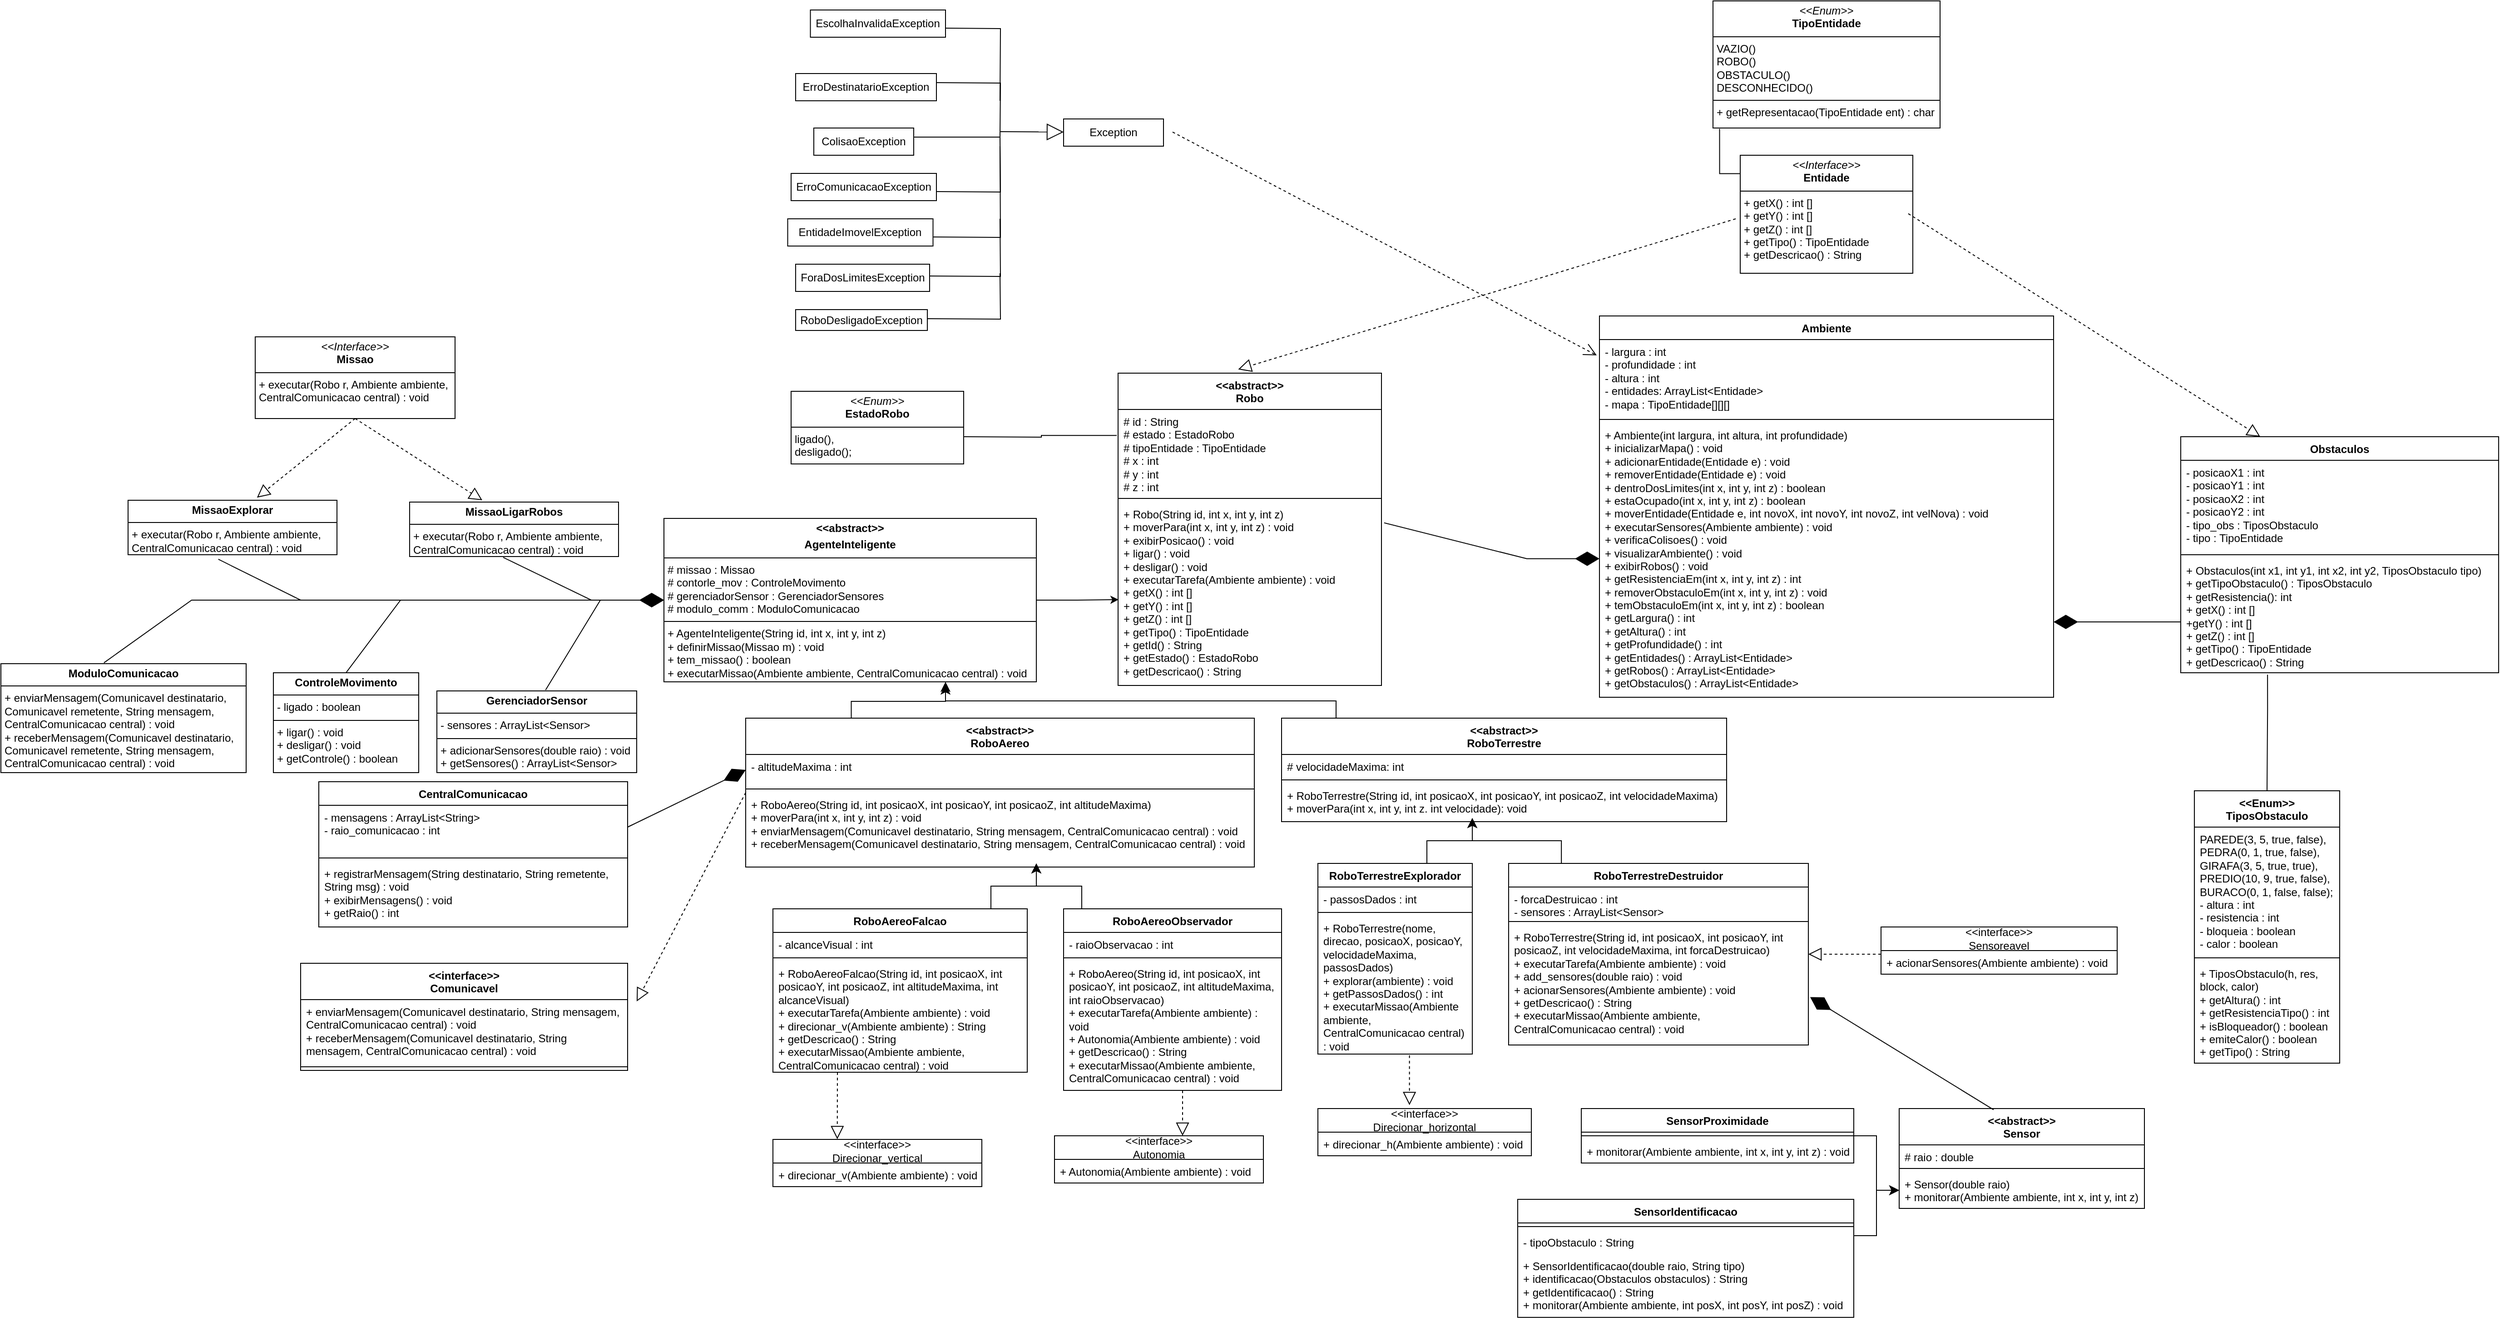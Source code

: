 <mxfile version="27.0.9">
  <diagram id="C5RBs43oDa-KdzZeNtuy" name="Page-1">
    <mxGraphModel dx="2259" dy="671" grid="1" gridSize="10" guides="1" tooltips="1" connect="1" arrows="1" fold="1" page="1" pageScale="1" pageWidth="1169" pageHeight="1654" math="0" shadow="0">
      <root>
        <mxCell id="WIyWlLk6GJQsqaUBKTNV-0" />
        <mxCell id="WIyWlLk6GJQsqaUBKTNV-1" parent="WIyWlLk6GJQsqaUBKTNV-0" />
        <mxCell id="iNKzjEWo3micGkkLstdR-3" value="&lt;div&gt;&amp;lt;&amp;lt;abstract&amp;gt;&amp;gt;&lt;/div&gt;Robo" style="swimlane;fontStyle=1;align=center;verticalAlign=top;childLayout=stackLayout;horizontal=1;startSize=40;horizontalStack=0;resizeParent=1;resizeParentMax=0;resizeLast=0;collapsible=1;marginBottom=0;whiteSpace=wrap;html=1;" parent="WIyWlLk6GJQsqaUBKTNV-1" vertex="1">
          <mxGeometry x="390" y="470" width="290" height="344" as="geometry" />
        </mxCell>
        <mxCell id="iNKzjEWo3micGkkLstdR-4" value="# id : String&lt;div&gt;&lt;span style=&quot;background-color: transparent; color: light-dark(rgb(0, 0, 0), rgb(255, 255, 255));&quot;&gt;# estado : EstadoRobo&lt;/span&gt;&lt;/div&gt;&lt;div&gt;&lt;span style=&quot;background-color: transparent; color: light-dark(rgb(0, 0, 0), rgb(255, 255, 255));&quot;&gt;# tipoEntidade : TipoEntidade&amp;nbsp;&lt;/span&gt;&lt;/div&gt;&lt;div&gt;&lt;span style=&quot;background-color: transparent; color: light-dark(rgb(0, 0, 0), rgb(255, 255, 255));&quot;&gt;# x : int&lt;/span&gt;&lt;/div&gt;&lt;div&gt;# y : int&lt;/div&gt;&lt;div&gt;# z : int&lt;/div&gt;" style="text;strokeColor=none;fillColor=none;align=left;verticalAlign=top;spacingLeft=4;spacingRight=4;overflow=hidden;rotatable=0;points=[[0,0.5],[1,0.5]];portConstraint=eastwest;whiteSpace=wrap;html=1;" parent="iNKzjEWo3micGkkLstdR-3" vertex="1">
          <mxGeometry y="40" width="290" height="94" as="geometry" />
        </mxCell>
        <mxCell id="iNKzjEWo3micGkkLstdR-5" value="" style="line;strokeWidth=1;fillColor=none;align=left;verticalAlign=middle;spacingTop=-1;spacingLeft=3;spacingRight=3;rotatable=0;labelPosition=right;points=[];portConstraint=eastwest;strokeColor=inherit;" parent="iNKzjEWo3micGkkLstdR-3" vertex="1">
          <mxGeometry y="134" width="290" height="8" as="geometry" />
        </mxCell>
        <mxCell id="iNKzjEWo3micGkkLstdR-6" value="+ Robo(String id, int x, int y, int z)&amp;nbsp;&lt;div&gt;+ moverPara(int x, int y, int z) : void&lt;/div&gt;&lt;div&gt;+ exibirPosicao() : void&lt;/div&gt;&lt;div&gt;+ ligar() : void&lt;/div&gt;&lt;div&gt;+ desligar() : void&lt;/div&gt;&lt;div&gt;+ executarTarefa(Ambiente ambiente) : void&lt;/div&gt;&lt;div&gt;&lt;span style=&quot;background-color: transparent; color: light-dark(rgb(0, 0, 0), rgb(255, 255, 255));&quot;&gt;+ getX() : int []&lt;/span&gt;&lt;/div&gt;&lt;div&gt;+ getY() : int []&lt;/div&gt;&lt;div&gt;+ getZ() : int []&lt;/div&gt;&lt;div&gt;+ getTipo() : TipoEntidade&lt;/div&gt;&lt;div&gt;+ getId() : String&lt;/div&gt;&lt;div&gt;+ getEstado() : EstadoRobo&lt;/div&gt;&lt;div&gt;+ getDescricao() : String&lt;/div&gt;" style="text;strokeColor=none;fillColor=none;align=left;verticalAlign=top;spacingLeft=4;spacingRight=4;overflow=hidden;rotatable=0;points=[[0,0.5],[1,0.5]];portConstraint=eastwest;whiteSpace=wrap;html=1;" parent="iNKzjEWo3micGkkLstdR-3" vertex="1">
          <mxGeometry y="142" width="290" height="202" as="geometry" />
        </mxCell>
        <mxCell id="iNKzjEWo3micGkkLstdR-9" value="" style="edgeStyle=elbowEdgeStyle;elbow=vertical;endArrow=classic;html=1;curved=0;rounded=0;endSize=8;startSize=8;" parent="WIyWlLk6GJQsqaUBKTNV-1" edge="1">
          <mxGeometry width="50" height="50" relative="1" as="geometry">
            <mxPoint x="96.25" y="850" as="sourcePoint" />
            <mxPoint x="200" y="813" as="targetPoint" />
          </mxGeometry>
        </mxCell>
        <mxCell id="iNKzjEWo3micGkkLstdR-10" value="" style="edgeStyle=elbowEdgeStyle;elbow=vertical;endArrow=classic;html=1;curved=0;rounded=0;endSize=8;startSize=8;" parent="WIyWlLk6GJQsqaUBKTNV-1" edge="1">
          <mxGeometry width="50" height="50" relative="1" as="geometry">
            <mxPoint x="630" y="852" as="sourcePoint" />
            <mxPoint x="200" y="810" as="targetPoint" />
          </mxGeometry>
        </mxCell>
        <mxCell id="iNKzjEWo3micGkkLstdR-11" value="&lt;div&gt;&amp;lt;&amp;lt;abstract&amp;gt;&amp;gt;&lt;/div&gt;RoboAereo" style="swimlane;fontStyle=1;align=center;verticalAlign=top;childLayout=stackLayout;horizontal=1;startSize=40;horizontalStack=0;resizeParent=1;resizeParentMax=0;resizeLast=0;collapsible=1;marginBottom=0;whiteSpace=wrap;html=1;" parent="WIyWlLk6GJQsqaUBKTNV-1" vertex="1">
          <mxGeometry x="-20" y="850" width="560" height="164" as="geometry" />
        </mxCell>
        <mxCell id="iNKzjEWo3micGkkLstdR-12" value="&lt;span style=&quot;background-color: transparent; color: light-dark(rgb(0, 0, 0), rgb(255, 255, 255));&quot;&gt;- altitudeMaxima : int&lt;/span&gt;" style="text;strokeColor=none;fillColor=none;align=left;verticalAlign=top;spacingLeft=4;spacingRight=4;overflow=hidden;rotatable=0;points=[[0,0.5],[1,0.5]];portConstraint=eastwest;whiteSpace=wrap;html=1;" parent="iNKzjEWo3micGkkLstdR-11" vertex="1">
          <mxGeometry y="40" width="560" height="34" as="geometry" />
        </mxCell>
        <mxCell id="iNKzjEWo3micGkkLstdR-13" value="" style="line;strokeWidth=1;fillColor=none;align=left;verticalAlign=middle;spacingTop=-1;spacingLeft=3;spacingRight=3;rotatable=0;labelPosition=right;points=[];portConstraint=eastwest;strokeColor=inherit;" parent="iNKzjEWo3micGkkLstdR-11" vertex="1">
          <mxGeometry y="74" width="560" height="8" as="geometry" />
        </mxCell>
        <mxCell id="TuTFMOSZSAOXlySYY8sA-10" value="" style="endArrow=block;dashed=1;endFill=0;endSize=12;html=1;rounded=0;" parent="iNKzjEWo3micGkkLstdR-11" edge="1">
          <mxGeometry width="160" relative="1" as="geometry">
            <mxPoint y="82" as="sourcePoint" />
            <mxPoint x="-120" y="312" as="targetPoint" />
          </mxGeometry>
        </mxCell>
        <mxCell id="iNKzjEWo3micGkkLstdR-14" value="+ RoboAereo(String id, int posicaoX, int posicaoY, int posicaoZ, int altitudeMaxima)&lt;div&gt;&lt;span style=&quot;background-color: transparent; color: light-dark(rgb(0, 0, 0), rgb(255, 255, 255));&quot;&gt;+ moverPara(int x, int y, int z) : void&lt;/span&gt;&lt;/div&gt;&lt;div&gt;&lt;span style=&quot;background-color: transparent; color: light-dark(rgb(0, 0, 0), rgb(255, 255, 255));&quot;&gt;+ enviarMensagem(Comunicavel destinatario, String mensagem, CentralComunicacao central) : void&lt;/span&gt;&lt;/div&gt;&lt;div&gt;+ receberMensagem(&lt;span style=&quot;background-color: transparent; color: light-dark(rgb(0, 0, 0), rgb(255, 255, 255));&quot;&gt;Comunicavel destinatario, String mensagem, CentralComunicacao central) : void&lt;/span&gt;&lt;/div&gt;" style="text;strokeColor=none;fillColor=none;align=left;verticalAlign=top;spacingLeft=4;spacingRight=4;overflow=hidden;rotatable=0;points=[[0,0.5],[1,0.5]];portConstraint=eastwest;whiteSpace=wrap;html=1;" parent="iNKzjEWo3micGkkLstdR-11" vertex="1">
          <mxGeometry y="82" width="560" height="82" as="geometry" />
        </mxCell>
        <mxCell id="iNKzjEWo3micGkkLstdR-19" value="&lt;div&gt;&amp;lt;&amp;lt;abstract&amp;gt;&amp;gt;&lt;/div&gt;RoboTerrestre" style="swimlane;fontStyle=1;align=center;verticalAlign=top;childLayout=stackLayout;horizontal=1;startSize=40;horizontalStack=0;resizeParent=1;resizeParentMax=0;resizeLast=0;collapsible=1;marginBottom=0;whiteSpace=wrap;html=1;" parent="WIyWlLk6GJQsqaUBKTNV-1" vertex="1">
          <mxGeometry x="570" y="850" width="490" height="114" as="geometry" />
        </mxCell>
        <mxCell id="iNKzjEWo3micGkkLstdR-20" value="# velocidadeMaxima: int" style="text;strokeColor=none;fillColor=none;align=left;verticalAlign=top;spacingLeft=4;spacingRight=4;overflow=hidden;rotatable=0;points=[[0,0.5],[1,0.5]];portConstraint=eastwest;whiteSpace=wrap;html=1;" parent="iNKzjEWo3micGkkLstdR-19" vertex="1">
          <mxGeometry y="40" width="490" height="24" as="geometry" />
        </mxCell>
        <mxCell id="iNKzjEWo3micGkkLstdR-21" value="" style="line;strokeWidth=1;fillColor=none;align=left;verticalAlign=middle;spacingTop=-1;spacingLeft=3;spacingRight=3;rotatable=0;labelPosition=right;points=[];portConstraint=eastwest;strokeColor=inherit;" parent="iNKzjEWo3micGkkLstdR-19" vertex="1">
          <mxGeometry y="64" width="490" height="8" as="geometry" />
        </mxCell>
        <mxCell id="iNKzjEWo3micGkkLstdR-22" value="+ RoboTerrestre(String id, int posicaoX, int posicaoY, int posicaoZ, int velocidadeMaxima)&lt;div&gt;+ moverPara(int x, int y, int z. int velocidade): void&lt;br&gt;&lt;/div&gt;" style="text;strokeColor=none;fillColor=none;align=left;verticalAlign=top;spacingLeft=4;spacingRight=4;overflow=hidden;rotatable=0;points=[[0,0.5],[1,0.5]];portConstraint=eastwest;whiteSpace=wrap;html=1;" parent="iNKzjEWo3micGkkLstdR-19" vertex="1">
          <mxGeometry y="72" width="490" height="42" as="geometry" />
        </mxCell>
        <mxCell id="iNKzjEWo3micGkkLstdR-27" value="" style="edgeStyle=elbowEdgeStyle;elbow=vertical;endArrow=classic;html=1;curved=0;rounded=0;endSize=8;startSize=8;" parent="WIyWlLk6GJQsqaUBKTNV-1" edge="1">
          <mxGeometry width="50" height="50" relative="1" as="geometry">
            <mxPoint x="250" y="1060" as="sourcePoint" />
            <mxPoint x="300" y="1010" as="targetPoint" />
          </mxGeometry>
        </mxCell>
        <mxCell id="iNKzjEWo3micGkkLstdR-28" value="RoboAereoFalcao" style="swimlane;fontStyle=1;align=center;verticalAlign=top;childLayout=stackLayout;horizontal=1;startSize=26;horizontalStack=0;resizeParent=1;resizeParentMax=0;resizeLast=0;collapsible=1;marginBottom=0;whiteSpace=wrap;html=1;" parent="WIyWlLk6GJQsqaUBKTNV-1" vertex="1">
          <mxGeometry x="10" y="1060" width="280" height="180" as="geometry" />
        </mxCell>
        <mxCell id="iNKzjEWo3micGkkLstdR-29" value="- alcanceVisual : int" style="text;strokeColor=none;fillColor=none;align=left;verticalAlign=top;spacingLeft=4;spacingRight=4;overflow=hidden;rotatable=0;points=[[0,0.5],[1,0.5]];portConstraint=eastwest;whiteSpace=wrap;html=1;" parent="iNKzjEWo3micGkkLstdR-28" vertex="1">
          <mxGeometry y="26" width="280" height="24" as="geometry" />
        </mxCell>
        <mxCell id="iNKzjEWo3micGkkLstdR-30" value="" style="line;strokeWidth=1;fillColor=none;align=left;verticalAlign=middle;spacingTop=-1;spacingLeft=3;spacingRight=3;rotatable=0;labelPosition=right;points=[];portConstraint=eastwest;strokeColor=inherit;" parent="iNKzjEWo3micGkkLstdR-28" vertex="1">
          <mxGeometry y="50" width="280" height="8" as="geometry" />
        </mxCell>
        <mxCell id="iNKzjEWo3micGkkLstdR-31" value="&lt;div&gt;+ RoboAereoFalcao(String id, int posicaoX, int posicaoY, int posicaoZ, int altitudeMaxima, int alcanceVisual)&lt;/div&gt;+ executarTarefa(Ambiente ambiente) : void&lt;div&gt;+ direcionar_v(Ambiente ambiente) : String&lt;/div&gt;&lt;div&gt;+ getDescricao() : String&lt;/div&gt;&lt;div&gt;+ executarMissao(Ambiente ambiente, CentralComunicacao central) : void&lt;/div&gt;" style="text;strokeColor=none;fillColor=none;align=left;verticalAlign=top;spacingLeft=4;spacingRight=4;overflow=hidden;rotatable=0;points=[[0,0.5],[1,0.5]];portConstraint=eastwest;whiteSpace=wrap;html=1;" parent="iNKzjEWo3micGkkLstdR-28" vertex="1">
          <mxGeometry y="58" width="280" height="122" as="geometry" />
        </mxCell>
        <mxCell id="iNKzjEWo3micGkkLstdR-32" value="RoboAereoObservador" style="swimlane;fontStyle=1;align=center;verticalAlign=top;childLayout=stackLayout;horizontal=1;startSize=26;horizontalStack=0;resizeParent=1;resizeParentMax=0;resizeLast=0;collapsible=1;marginBottom=0;whiteSpace=wrap;html=1;" parent="WIyWlLk6GJQsqaUBKTNV-1" vertex="1">
          <mxGeometry x="330" y="1060" width="240" height="200" as="geometry" />
        </mxCell>
        <mxCell id="iNKzjEWo3micGkkLstdR-33" value="- raioObservacao : int" style="text;strokeColor=none;fillColor=none;align=left;verticalAlign=top;spacingLeft=4;spacingRight=4;overflow=hidden;rotatable=0;points=[[0,0.5],[1,0.5]];portConstraint=eastwest;whiteSpace=wrap;html=1;" parent="iNKzjEWo3micGkkLstdR-32" vertex="1">
          <mxGeometry y="26" width="240" height="24" as="geometry" />
        </mxCell>
        <mxCell id="iNKzjEWo3micGkkLstdR-34" value="" style="line;strokeWidth=1;fillColor=none;align=left;verticalAlign=middle;spacingTop=-1;spacingLeft=3;spacingRight=3;rotatable=0;labelPosition=right;points=[];portConstraint=eastwest;strokeColor=inherit;" parent="iNKzjEWo3micGkkLstdR-32" vertex="1">
          <mxGeometry y="50" width="240" height="8" as="geometry" />
        </mxCell>
        <mxCell id="iNKzjEWo3micGkkLstdR-35" value="&lt;div&gt;+ RoboAereo(String id, int posicaoX, int posicaoY, int posicaoZ, int altitudeMaxima, int raioObservacao)&lt;/div&gt;+ executarTarefa(Ambiente ambiente) : void&lt;div&gt;+ Autonomia(Ambiente ambiente) : void&lt;/div&gt;&lt;div&gt;+ getDescricao() : String&lt;/div&gt;&lt;div&gt;+ executarMissao(Ambiente ambiente, CentralComunicacao central) : void&lt;/div&gt;&lt;div&gt;&lt;span style=&quot;color: rgba(0, 0, 0, 0); font-family: monospace; font-size: 0px; text-wrap-mode: nowrap;&quot;&gt;%3CmxGraphModel%3E%3Croot%3E%3CmxCell%20id%3D%220%22%2F%3E%3CmxCell%20id%3D%221%22%20parent%3D%220%22%2F%3E%3CmxCell%20id%3D%222%22%20value%3D%22%2B%20direcionar_v(Ambiente%20ambiente)%20%3A%20void%22%20style%3D%22text%3BstrokeColor%3Dnone%3BfillColor%3Dnone%3Balign%3Dleft%3BverticalAlign%3Dtop%3BspacingLeft%3D4%3BspacingRight%3D4%3Boverflow%3Dhidden%3Brotatable%3D0%3Bpoints%3D%5B%5B0%2C0.5%5D%2C%5B1%2C0.5%5D%5D%3BportConstraint%3Deastwest%3BwhiteSpace%3Dwrap%3Bhtml%3D1%3B%22%20vertex%3D%221%22%20parent%3D%221%22%3E%3CmxGeometry%20y%3D%221342%22%20width%3D%22230%22%20height%3D%2226%22%20as%3D%22geometry%22%2F%3E%3C%2FmxCell%3E%3C%2Froot%3E%3C%2FmxGraphModel%3E&lt;/span&gt;&lt;/div&gt;" style="text;strokeColor=none;fillColor=none;align=left;verticalAlign=top;spacingLeft=4;spacingRight=4;overflow=hidden;rotatable=0;points=[[0,0.5],[1,0.5]];portConstraint=eastwest;whiteSpace=wrap;html=1;" parent="iNKzjEWo3micGkkLstdR-32" vertex="1">
          <mxGeometry y="58" width="240" height="142" as="geometry" />
        </mxCell>
        <mxCell id="iNKzjEWo3micGkkLstdR-37" style="edgeStyle=orthogonalEdgeStyle;rounded=0;orthogonalLoop=1;jettySize=auto;html=1;exitX=1;exitY=0.5;exitDx=0;exitDy=0;" parent="iNKzjEWo3micGkkLstdR-32" source="iNKzjEWo3micGkkLstdR-33" target="iNKzjEWo3micGkkLstdR-33" edge="1">
          <mxGeometry relative="1" as="geometry" />
        </mxCell>
        <mxCell id="iNKzjEWo3micGkkLstdR-36" value="" style="edgeStyle=elbowEdgeStyle;elbow=vertical;endArrow=classic;html=1;curved=0;rounded=0;endSize=8;startSize=8;" parent="WIyWlLk6GJQsqaUBKTNV-1" edge="1">
          <mxGeometry width="50" height="50" relative="1" as="geometry">
            <mxPoint x="350" y="1060" as="sourcePoint" />
            <mxPoint x="300" y="1010" as="targetPoint" />
          </mxGeometry>
        </mxCell>
        <mxCell id="iNKzjEWo3micGkkLstdR-39" value="" style="edgeStyle=elbowEdgeStyle;elbow=vertical;endArrow=classic;html=1;curved=0;rounded=0;endSize=8;startSize=8;" parent="WIyWlLk6GJQsqaUBKTNV-1" edge="1">
          <mxGeometry width="50" height="50" relative="1" as="geometry">
            <mxPoint x="730" y="1010" as="sourcePoint" />
            <mxPoint x="780" y="960" as="targetPoint" />
          </mxGeometry>
        </mxCell>
        <mxCell id="iNKzjEWo3micGkkLstdR-40" value="RoboTerrestreExplorador" style="swimlane;fontStyle=1;align=center;verticalAlign=top;childLayout=stackLayout;horizontal=1;startSize=26;horizontalStack=0;resizeParent=1;resizeParentMax=0;resizeLast=0;collapsible=1;marginBottom=0;whiteSpace=wrap;html=1;" parent="WIyWlLk6GJQsqaUBKTNV-1" vertex="1">
          <mxGeometry x="610" y="1010" width="170" height="210" as="geometry" />
        </mxCell>
        <mxCell id="iNKzjEWo3micGkkLstdR-41" value="- passosDados : int" style="text;strokeColor=none;fillColor=none;align=left;verticalAlign=top;spacingLeft=4;spacingRight=4;overflow=hidden;rotatable=0;points=[[0,0.5],[1,0.5]];portConstraint=eastwest;whiteSpace=wrap;html=1;" parent="iNKzjEWo3micGkkLstdR-40" vertex="1">
          <mxGeometry y="26" width="170" height="24" as="geometry" />
        </mxCell>
        <mxCell id="iNKzjEWo3micGkkLstdR-42" value="" style="line;strokeWidth=1;fillColor=none;align=left;verticalAlign=middle;spacingTop=-1;spacingLeft=3;spacingRight=3;rotatable=0;labelPosition=right;points=[];portConstraint=eastwest;strokeColor=inherit;" parent="iNKzjEWo3micGkkLstdR-40" vertex="1">
          <mxGeometry y="50" width="170" height="8" as="geometry" />
        </mxCell>
        <mxCell id="iNKzjEWo3micGkkLstdR-43" value="&lt;div&gt;+ RoboTerrestre(nome, direcao, posicaoX, posicaoY, velocidadeMaxima, passosDados)&lt;/div&gt;+ explorar(ambiente) : void&lt;div&gt;+ getPassosDados() : int&lt;/div&gt;&lt;div&gt;+ executarMissao(Ambiente ambiente, CentralComunicacao central) : void&lt;/div&gt;" style="text;strokeColor=none;fillColor=none;align=left;verticalAlign=top;spacingLeft=4;spacingRight=4;overflow=hidden;rotatable=0;points=[[0,0.5],[1,0.5]];portConstraint=eastwest;whiteSpace=wrap;html=1;" parent="iNKzjEWo3micGkkLstdR-40" vertex="1">
          <mxGeometry y="58" width="170" height="152" as="geometry" />
        </mxCell>
        <mxCell id="iNKzjEWo3micGkkLstdR-44" value="RoboTerrestreDestruidor" style="swimlane;fontStyle=1;align=center;verticalAlign=top;childLayout=stackLayout;horizontal=1;startSize=26;horizontalStack=0;resizeParent=1;resizeParentMax=0;resizeLast=0;collapsible=1;marginBottom=0;whiteSpace=wrap;html=1;" parent="WIyWlLk6GJQsqaUBKTNV-1" vertex="1">
          <mxGeometry x="820" y="1010" width="330" height="200" as="geometry" />
        </mxCell>
        <mxCell id="iNKzjEWo3micGkkLstdR-45" value="- forcaDestruicao : int&lt;div&gt;- sensores : ArrayList&amp;lt;Sensor&amp;gt;&lt;/div&gt;" style="text;strokeColor=none;fillColor=none;align=left;verticalAlign=top;spacingLeft=4;spacingRight=4;overflow=hidden;rotatable=0;points=[[0,0.5],[1,0.5]];portConstraint=eastwest;whiteSpace=wrap;html=1;" parent="iNKzjEWo3micGkkLstdR-44" vertex="1">
          <mxGeometry y="26" width="330" height="34" as="geometry" />
        </mxCell>
        <mxCell id="iNKzjEWo3micGkkLstdR-46" value="" style="line;strokeWidth=1;fillColor=none;align=left;verticalAlign=middle;spacingTop=-1;spacingLeft=3;spacingRight=3;rotatable=0;labelPosition=right;points=[];portConstraint=eastwest;strokeColor=inherit;" parent="iNKzjEWo3micGkkLstdR-44" vertex="1">
          <mxGeometry y="60" width="330" height="8" as="geometry" />
        </mxCell>
        <mxCell id="iNKzjEWo3micGkkLstdR-47" value="&lt;div&gt;+ RoboTerrestre(String id, int posicaoX, int posicaoY, int posicaoZ, int velocidadeMaxima, int forcaDestruicao)&lt;/div&gt;+ executarTarefa(Ambiente ambiente) : void&lt;div&gt;+ add_sensores(double raio) : void&lt;/div&gt;&lt;div&gt;+ acionarSensores(Ambiente ambiente) : void&lt;/div&gt;&lt;div&gt;+ getDescricao() : String&amp;nbsp;&lt;/div&gt;&lt;div&gt;+ executarMissao(Ambiente ambiente, CentralComunicacao central) : void&lt;/div&gt;" style="text;strokeColor=none;fillColor=none;align=left;verticalAlign=top;spacingLeft=4;spacingRight=4;overflow=hidden;rotatable=0;points=[[0,0.5],[1,0.5]];portConstraint=eastwest;whiteSpace=wrap;html=1;" parent="iNKzjEWo3micGkkLstdR-44" vertex="1">
          <mxGeometry y="68" width="330" height="132" as="geometry" />
        </mxCell>
        <mxCell id="iNKzjEWo3micGkkLstdR-48" value="" style="edgeStyle=elbowEdgeStyle;elbow=vertical;endArrow=classic;html=1;curved=0;rounded=0;endSize=8;startSize=8;exitX=0.176;exitY=0;exitDx=0;exitDy=0;exitPerimeter=0;" parent="WIyWlLk6GJQsqaUBKTNV-1" source="iNKzjEWo3micGkkLstdR-44" edge="1">
          <mxGeometry width="50" height="50" relative="1" as="geometry">
            <mxPoint x="820" y="1000" as="sourcePoint" />
            <mxPoint x="780" y="960" as="targetPoint" />
          </mxGeometry>
        </mxCell>
        <mxCell id="iNKzjEWo3micGkkLstdR-49" value="SensorIdentificacao" style="swimlane;fontStyle=1;align=center;verticalAlign=top;childLayout=stackLayout;horizontal=1;startSize=26;horizontalStack=0;resizeParent=1;resizeParentMax=0;resizeLast=0;collapsible=1;marginBottom=0;whiteSpace=wrap;html=1;" parent="WIyWlLk6GJQsqaUBKTNV-1" vertex="1">
          <mxGeometry x="830" y="1380" width="370" height="130" as="geometry" />
        </mxCell>
        <mxCell id="iNKzjEWo3micGkkLstdR-51" value="" style="line;strokeWidth=1;fillColor=none;align=left;verticalAlign=middle;spacingTop=-1;spacingLeft=3;spacingRight=3;rotatable=0;labelPosition=right;points=[];portConstraint=eastwest;strokeColor=inherit;" parent="iNKzjEWo3micGkkLstdR-49" vertex="1">
          <mxGeometry y="26" width="370" height="8" as="geometry" />
        </mxCell>
        <mxCell id="iNKzjEWo3micGkkLstdR-50" value="- tipoObstaculo : String" style="text;strokeColor=none;fillColor=none;align=left;verticalAlign=top;spacingLeft=4;spacingRight=4;overflow=hidden;rotatable=0;points=[[0,0.5],[1,0.5]];portConstraint=eastwest;whiteSpace=wrap;html=1;" parent="iNKzjEWo3micGkkLstdR-49" vertex="1">
          <mxGeometry y="34" width="370" height="26" as="geometry" />
        </mxCell>
        <mxCell id="iNKzjEWo3micGkkLstdR-52" value="+ SensorIdentificacao(double raio, String tipo)&lt;div&gt;+ identificacao(Obstaculos obstaculos) : String&lt;/div&gt;&lt;div&gt;+ getIdentificacao() : String&lt;/div&gt;&lt;div&gt;+ monitorar(Ambiente ambiente, int posX, int posY, int posZ) : void&lt;/div&gt;" style="text;strokeColor=none;fillColor=none;align=left;verticalAlign=top;spacingLeft=4;spacingRight=4;overflow=hidden;rotatable=0;points=[[0,0.5],[1,0.5]];portConstraint=eastwest;whiteSpace=wrap;html=1;" parent="iNKzjEWo3micGkkLstdR-49" vertex="1">
          <mxGeometry y="60" width="370" height="70" as="geometry" />
        </mxCell>
        <mxCell id="iNKzjEWo3micGkkLstdR-55" value="" style="edgeStyle=elbowEdgeStyle;elbow=horizontal;endArrow=classic;html=1;curved=0;rounded=0;endSize=8;startSize=8;" parent="WIyWlLk6GJQsqaUBKTNV-1" edge="1">
          <mxGeometry width="50" height="50" relative="1" as="geometry">
            <mxPoint x="1200" y="1420" as="sourcePoint" />
            <mxPoint x="1250" y="1370" as="targetPoint" />
          </mxGeometry>
        </mxCell>
        <mxCell id="iNKzjEWo3micGkkLstdR-56" value="&lt;div&gt;&amp;lt;&amp;lt;abstract&amp;gt;&amp;gt;&lt;/div&gt;Sensor" style="swimlane;fontStyle=1;align=center;verticalAlign=top;childLayout=stackLayout;horizontal=1;startSize=40;horizontalStack=0;resizeParent=1;resizeParentMax=0;resizeLast=0;collapsible=1;marginBottom=0;whiteSpace=wrap;html=1;" parent="WIyWlLk6GJQsqaUBKTNV-1" vertex="1">
          <mxGeometry x="1250" y="1280" width="270" height="110" as="geometry" />
        </mxCell>
        <mxCell id="iNKzjEWo3micGkkLstdR-57" value="# raio : double" style="text;strokeColor=none;fillColor=none;align=left;verticalAlign=top;spacingLeft=4;spacingRight=4;overflow=hidden;rotatable=0;points=[[0,0.5],[1,0.5]];portConstraint=eastwest;whiteSpace=wrap;html=1;" parent="iNKzjEWo3micGkkLstdR-56" vertex="1">
          <mxGeometry y="40" width="270" height="22" as="geometry" />
        </mxCell>
        <mxCell id="iNKzjEWo3micGkkLstdR-58" value="" style="line;strokeWidth=1;fillColor=none;align=left;verticalAlign=middle;spacingTop=-1;spacingLeft=3;spacingRight=3;rotatable=0;labelPosition=right;points=[];portConstraint=eastwest;strokeColor=inherit;" parent="iNKzjEWo3micGkkLstdR-56" vertex="1">
          <mxGeometry y="62" width="270" height="8" as="geometry" />
        </mxCell>
        <mxCell id="iNKzjEWo3micGkkLstdR-59" value="+ Sensor(double raio)&lt;div&gt;+ monitorar(Ambiente ambiente, int x, int y, int z)&lt;/div&gt;" style="text;strokeColor=none;fillColor=none;align=left;verticalAlign=top;spacingLeft=4;spacingRight=4;overflow=hidden;rotatable=0;points=[[0,0.5],[1,0.5]];portConstraint=eastwest;whiteSpace=wrap;html=1;" parent="iNKzjEWo3micGkkLstdR-56" vertex="1">
          <mxGeometry y="70" width="270" height="40" as="geometry" />
        </mxCell>
        <mxCell id="iNKzjEWo3micGkkLstdR-60" value="" style="edgeStyle=elbowEdgeStyle;elbow=horizontal;endArrow=classic;html=1;curved=0;rounded=0;endSize=8;startSize=8;" parent="WIyWlLk6GJQsqaUBKTNV-1" edge="1">
          <mxGeometry width="50" height="50" relative="1" as="geometry">
            <mxPoint x="1200" y="1310" as="sourcePoint" />
            <mxPoint x="1250" y="1370" as="targetPoint" />
          </mxGeometry>
        </mxCell>
        <mxCell id="iNKzjEWo3micGkkLstdR-61" value="SensorProximidade" style="swimlane;fontStyle=1;align=center;verticalAlign=top;childLayout=stackLayout;horizontal=1;startSize=26;horizontalStack=0;resizeParent=1;resizeParentMax=0;resizeLast=0;collapsible=1;marginBottom=0;whiteSpace=wrap;html=1;" parent="WIyWlLk6GJQsqaUBKTNV-1" vertex="1">
          <mxGeometry x="900" y="1280" width="300" height="60" as="geometry" />
        </mxCell>
        <mxCell id="iNKzjEWo3micGkkLstdR-63" value="" style="line;strokeWidth=1;fillColor=none;align=left;verticalAlign=middle;spacingTop=-1;spacingLeft=3;spacingRight=3;rotatable=0;labelPosition=right;points=[];portConstraint=eastwest;strokeColor=inherit;" parent="iNKzjEWo3micGkkLstdR-61" vertex="1">
          <mxGeometry y="26" width="300" height="8" as="geometry" />
        </mxCell>
        <mxCell id="iNKzjEWo3micGkkLstdR-64" value="+ monitorar(Ambiente ambiente, int x, int y, int z) : void" style="text;strokeColor=none;fillColor=none;align=left;verticalAlign=top;spacingLeft=4;spacingRight=4;overflow=hidden;rotatable=0;points=[[0,0.5],[1,0.5]];portConstraint=eastwest;whiteSpace=wrap;html=1;" parent="iNKzjEWo3micGkkLstdR-61" vertex="1">
          <mxGeometry y="34" width="300" height="26" as="geometry" />
        </mxCell>
        <mxCell id="iNKzjEWo3micGkkLstdR-65" value="Obstaculos" style="swimlane;fontStyle=1;align=center;verticalAlign=top;childLayout=stackLayout;horizontal=1;startSize=26;horizontalStack=0;resizeParent=1;resizeParentMax=0;resizeLast=0;collapsible=1;marginBottom=0;whiteSpace=wrap;html=1;" parent="WIyWlLk6GJQsqaUBKTNV-1" vertex="1">
          <mxGeometry x="1560" y="540" width="350" height="260" as="geometry" />
        </mxCell>
        <mxCell id="iNKzjEWo3micGkkLstdR-66" value="- posicaoX1 : int&lt;div&gt;- posicaoY1 : int&lt;/div&gt;&lt;div&gt;- posicaoX2 : int&lt;/div&gt;&lt;div&gt;- posicaoY2 : int&lt;/div&gt;&lt;div&gt;- tipo_obs : TiposObstaculo&lt;/div&gt;&lt;div&gt;- tipo : TipoEntidade&lt;/div&gt;" style="text;strokeColor=none;fillColor=none;align=left;verticalAlign=top;spacingLeft=4;spacingRight=4;overflow=hidden;rotatable=0;points=[[0,0.5],[1,0.5]];portConstraint=eastwest;whiteSpace=wrap;html=1;" parent="iNKzjEWo3micGkkLstdR-65" vertex="1">
          <mxGeometry y="26" width="350" height="100" as="geometry" />
        </mxCell>
        <mxCell id="iNKzjEWo3micGkkLstdR-67" value="" style="line;strokeWidth=1;fillColor=none;align=left;verticalAlign=middle;spacingTop=-1;spacingLeft=3;spacingRight=3;rotatable=0;labelPosition=right;points=[];portConstraint=eastwest;strokeColor=inherit;" parent="iNKzjEWo3micGkkLstdR-65" vertex="1">
          <mxGeometry y="126" width="350" height="8" as="geometry" />
        </mxCell>
        <mxCell id="iNKzjEWo3micGkkLstdR-68" value="+ Obstaculos(int x1, int y1, int x2, int y2, TiposObstaculo tipo)&lt;div&gt;+ getTipoObstaculo() : TiposObstaculo&lt;/div&gt;&lt;div&gt;+ getResistencia(): int&lt;/div&gt;&lt;div&gt;+ getX() : int []&lt;/div&gt;&lt;div&gt;+getY() : int []&lt;/div&gt;&lt;div&gt;+ getZ() : int []&lt;/div&gt;&lt;div&gt;+ getTipo() : TipoEntidade&lt;/div&gt;&lt;div&gt;+ getDescricao() : String&lt;/div&gt;" style="text;strokeColor=none;fillColor=none;align=left;verticalAlign=top;spacingLeft=4;spacingRight=4;overflow=hidden;rotatable=0;points=[[0,0.5],[1,0.5]];portConstraint=eastwest;whiteSpace=wrap;html=1;" parent="iNKzjEWo3micGkkLstdR-65" vertex="1">
          <mxGeometry y="134" width="350" height="126" as="geometry" />
        </mxCell>
        <mxCell id="iNKzjEWo3micGkkLstdR-69" value="&lt;div&gt;&amp;lt;&amp;lt;Enum&amp;gt;&amp;gt;&lt;/div&gt;TiposObstaculo" style="swimlane;fontStyle=1;align=center;verticalAlign=top;childLayout=stackLayout;horizontal=1;startSize=40;horizontalStack=0;resizeParent=1;resizeParentMax=0;resizeLast=0;collapsible=1;marginBottom=0;whiteSpace=wrap;html=1;" parent="WIyWlLk6GJQsqaUBKTNV-1" vertex="1">
          <mxGeometry x="1575" y="930" width="160" height="300" as="geometry" />
        </mxCell>
        <mxCell id="iNKzjEWo3micGkkLstdR-70" value="&lt;div&gt;PAREDE(3, 5, true, false),&lt;/div&gt;&lt;div&gt;PEDRA(0, 1, true, false),&lt;/div&gt;&lt;div&gt;GIRAFA(3, 5, true, true),&lt;/div&gt;&lt;div&gt;PREDIO(10, 9, true, false),&lt;/div&gt;&lt;div&gt;BURACO(0, 1, false, false);&lt;/div&gt;- altura : int&amp;nbsp;&lt;div&gt;- resistencia : int&lt;/div&gt;&lt;div&gt;- bloqueia : boolean&lt;/div&gt;&lt;div&gt;- calor : boolean&lt;/div&gt;" style="text;strokeColor=none;fillColor=none;align=left;verticalAlign=top;spacingLeft=4;spacingRight=4;overflow=hidden;rotatable=0;points=[[0,0.5],[1,0.5]];portConstraint=eastwest;whiteSpace=wrap;html=1;" parent="iNKzjEWo3micGkkLstdR-69" vertex="1">
          <mxGeometry y="40" width="160" height="140" as="geometry" />
        </mxCell>
        <mxCell id="iNKzjEWo3micGkkLstdR-71" value="" style="line;strokeWidth=1;fillColor=none;align=left;verticalAlign=middle;spacingTop=-1;spacingLeft=3;spacingRight=3;rotatable=0;labelPosition=right;points=[];portConstraint=eastwest;strokeColor=inherit;" parent="iNKzjEWo3micGkkLstdR-69" vertex="1">
          <mxGeometry y="180" width="160" height="8" as="geometry" />
        </mxCell>
        <mxCell id="iNKzjEWo3micGkkLstdR-72" value="+ TiposObstaculo(h, res, block, calor)&lt;div&gt;+ getAltura() : int&lt;/div&gt;&lt;div&gt;+ getResistenciaTipo() : int&lt;/div&gt;&lt;div&gt;+ isBloqueador() : boolean&lt;/div&gt;&lt;div&gt;+ emiteCalor() : boolean&lt;/div&gt;&lt;div&gt;+ getTipo() : String&lt;/div&gt;" style="text;strokeColor=none;fillColor=none;align=left;verticalAlign=top;spacingLeft=4;spacingRight=4;overflow=hidden;rotatable=0;points=[[0,0.5],[1,0.5]];portConstraint=eastwest;whiteSpace=wrap;html=1;" parent="iNKzjEWo3micGkkLstdR-69" vertex="1">
          <mxGeometry y="188" width="160" height="112" as="geometry" />
        </mxCell>
        <mxCell id="iNKzjEWo3micGkkLstdR-73" value="Ambiente" style="swimlane;fontStyle=1;align=center;verticalAlign=top;childLayout=stackLayout;horizontal=1;startSize=26;horizontalStack=0;resizeParent=1;resizeParentMax=0;resizeLast=0;collapsible=1;marginBottom=0;whiteSpace=wrap;html=1;" parent="WIyWlLk6GJQsqaUBKTNV-1" vertex="1">
          <mxGeometry x="920" y="407" width="500" height="420" as="geometry" />
        </mxCell>
        <mxCell id="iNKzjEWo3micGkkLstdR-74" value="- largura : int&lt;div&gt;- profundidade : int&lt;/div&gt;&lt;div&gt;- altura : int&lt;/div&gt;&lt;div&gt;- entidades: ArrayList&amp;lt;Entidade&amp;gt;&lt;/div&gt;&lt;div&gt;- mapa : TipoEntidade[][][]&lt;/div&gt;" style="text;strokeColor=none;fillColor=none;align=left;verticalAlign=top;spacingLeft=4;spacingRight=4;overflow=hidden;rotatable=0;points=[[0,0.5],[1,0.5]];portConstraint=eastwest;whiteSpace=wrap;html=1;" parent="iNKzjEWo3micGkkLstdR-73" vertex="1">
          <mxGeometry y="26" width="500" height="84" as="geometry" />
        </mxCell>
        <mxCell id="iNKzjEWo3micGkkLstdR-75" value="" style="line;strokeWidth=1;fillColor=none;align=left;verticalAlign=middle;spacingTop=-1;spacingLeft=3;spacingRight=3;rotatable=0;labelPosition=right;points=[];portConstraint=eastwest;strokeColor=inherit;" parent="iNKzjEWo3micGkkLstdR-73" vertex="1">
          <mxGeometry y="110" width="500" height="8" as="geometry" />
        </mxCell>
        <mxCell id="iNKzjEWo3micGkkLstdR-76" value="+ Ambiente(int largura, int altura, int profundidade)&lt;div&gt;+ inicializarMapa() : void&lt;br&gt;&lt;div&gt;+ adicionarEntidade(Entidade e) : void&lt;/div&gt;&lt;div&gt;+ removerEntidade(Entidade e) : void&lt;/div&gt;&lt;div&gt;&lt;span style=&quot;background-color: transparent; color: light-dark(rgb(0, 0, 0), rgb(255, 255, 255));&quot;&gt;+ dentroDosLimites(int x, int y, int z) : boolean&lt;/span&gt;&lt;/div&gt;&lt;div&gt;+ estaOcupado(int x, int y, int z) : boolean&lt;/div&gt;&lt;div&gt;+ moverEntidade(Entidade e, int novoX, int novoY, int novoZ, int velNova) : void&lt;/div&gt;&lt;div&gt;+ executarSensores(Ambiente ambiente) : void&lt;/div&gt;&lt;div&gt;+ verificaColisoes() : void&lt;/div&gt;&lt;div&gt;+ visualizarAmbiente() : void&lt;/div&gt;&lt;div&gt;+ exibirRobos() : void&lt;/div&gt;&lt;div&gt;+ getResistenciaEm(int x, int y, int z) : int&lt;/div&gt;&lt;div&gt;+ removerObstaculoEm(int x, int y, int z) : void&lt;/div&gt;&lt;div&gt;+ temObstaculoEm(int x, int y, int z) : boolean&lt;/div&gt;&lt;div&gt;&lt;span style=&quot;background-color: transparent; color: light-dark(rgb(0, 0, 0), rgb(255, 255, 255));&quot;&gt;+ getLargura() : int&lt;/span&gt;&lt;/div&gt;&lt;div&gt;+ getAltura() : int&lt;/div&gt;&lt;div&gt;+ getProfundidade() : int&lt;/div&gt;&lt;div&gt;+ getEntidades() : ArrayList&amp;lt;Entidade&amp;gt;&lt;/div&gt;&lt;/div&gt;&lt;div&gt;+ getRobos() : ArrayList&amp;lt;Entidade&amp;gt;&lt;/div&gt;&lt;div&gt;+ getObstaculos() : ArrayList&amp;lt;Entidade&amp;gt;&lt;/div&gt;" style="text;strokeColor=none;fillColor=none;align=left;verticalAlign=top;spacingLeft=4;spacingRight=4;overflow=hidden;rotatable=0;points=[[0,0.5],[1,0.5]];portConstraint=eastwest;whiteSpace=wrap;html=1;" parent="iNKzjEWo3micGkkLstdR-73" vertex="1">
          <mxGeometry y="118" width="500" height="302" as="geometry" />
        </mxCell>
        <mxCell id="iNKzjEWo3micGkkLstdR-87" value="" style="endArrow=diamondThin;endFill=1;endSize=24;html=1;rounded=0;exitX=1.01;exitY=0.113;exitDx=0;exitDy=0;exitPerimeter=0;" parent="WIyWlLk6GJQsqaUBKTNV-1" source="iNKzjEWo3micGkkLstdR-6" edge="1">
          <mxGeometry width="160" relative="1" as="geometry">
            <mxPoint x="760" y="674.38" as="sourcePoint" />
            <mxPoint x="920" y="674.38" as="targetPoint" />
            <Array as="points">
              <mxPoint x="840" y="674.38" />
            </Array>
          </mxGeometry>
        </mxCell>
        <mxCell id="iNKzjEWo3micGkkLstdR-88" value="" style="endArrow=diamondThin;endFill=1;endSize=24;html=1;rounded=0;exitX=0;exitY=0.5;exitDx=0;exitDy=0;" parent="WIyWlLk6GJQsqaUBKTNV-1" edge="1">
          <mxGeometry width="160" relative="1" as="geometry">
            <mxPoint x="1560" y="744.0" as="sourcePoint" />
            <mxPoint x="1420" y="744" as="targetPoint" />
          </mxGeometry>
        </mxCell>
        <mxCell id="iNKzjEWo3micGkkLstdR-89" value="" style="endArrow=none;html=1;edgeStyle=orthogonalEdgeStyle;rounded=0;entryX=0.5;entryY=0;entryDx=0;entryDy=0;exitX=0.273;exitY=1.017;exitDx=0;exitDy=0;exitPerimeter=0;" parent="WIyWlLk6GJQsqaUBKTNV-1" source="iNKzjEWo3micGkkLstdR-68" target="iNKzjEWo3micGkkLstdR-69" edge="1">
          <mxGeometry relative="1" as="geometry">
            <mxPoint x="1550" y="860" as="sourcePoint" />
            <mxPoint x="1710" y="860" as="targetPoint" />
            <Array as="points">
              <mxPoint x="1656" y="840" />
            </Array>
          </mxGeometry>
        </mxCell>
        <mxCell id="TuTFMOSZSAOXlySYY8sA-2" value="CentralComunicacao" style="swimlane;fontStyle=1;align=center;verticalAlign=top;childLayout=stackLayout;horizontal=1;startSize=26;horizontalStack=0;resizeParent=1;resizeParentMax=0;resizeLast=0;collapsible=1;marginBottom=0;whiteSpace=wrap;html=1;" parent="WIyWlLk6GJQsqaUBKTNV-1" vertex="1">
          <mxGeometry x="-490" y="920" width="340" height="160" as="geometry" />
        </mxCell>
        <mxCell id="TuTFMOSZSAOXlySYY8sA-3" value="- mensagens : ArrayList&amp;lt;String&amp;gt;&lt;div&gt;- raio_comunicacao : int&lt;/div&gt;" style="text;strokeColor=none;fillColor=none;align=left;verticalAlign=top;spacingLeft=4;spacingRight=4;overflow=hidden;rotatable=0;points=[[0,0.5],[1,0.5]];portConstraint=eastwest;whiteSpace=wrap;html=1;" parent="TuTFMOSZSAOXlySYY8sA-2" vertex="1">
          <mxGeometry y="26" width="340" height="54" as="geometry" />
        </mxCell>
        <mxCell id="TuTFMOSZSAOXlySYY8sA-4" value="" style="line;strokeWidth=1;fillColor=none;align=left;verticalAlign=middle;spacingTop=-1;spacingLeft=3;spacingRight=3;rotatable=0;labelPosition=right;points=[];portConstraint=eastwest;strokeColor=inherit;" parent="TuTFMOSZSAOXlySYY8sA-2" vertex="1">
          <mxGeometry y="80" width="340" height="8" as="geometry" />
        </mxCell>
        <mxCell id="TuTFMOSZSAOXlySYY8sA-5" value="+ registrarMensagem(String destinatario, String remetente, String msg) : void&lt;div&gt;+ exibirMensagens() : void&lt;/div&gt;&lt;div&gt;+ getRaio() : int&lt;/div&gt;" style="text;strokeColor=none;fillColor=none;align=left;verticalAlign=top;spacingLeft=4;spacingRight=4;overflow=hidden;rotatable=0;points=[[0,0.5],[1,0.5]];portConstraint=eastwest;whiteSpace=wrap;html=1;" parent="TuTFMOSZSAOXlySYY8sA-2" vertex="1">
          <mxGeometry y="88" width="340" height="72" as="geometry" />
        </mxCell>
        <mxCell id="TuTFMOSZSAOXlySYY8sA-6" value="&amp;lt;&amp;lt;interface&amp;gt;&amp;gt;&lt;div&gt;Comunicavel&lt;/div&gt;" style="swimlane;fontStyle=1;align=center;verticalAlign=top;childLayout=stackLayout;horizontal=1;startSize=40;horizontalStack=0;resizeParent=1;resizeParentMax=0;resizeLast=0;collapsible=1;marginBottom=0;whiteSpace=wrap;html=1;" parent="WIyWlLk6GJQsqaUBKTNV-1" vertex="1">
          <mxGeometry x="-510" y="1120" width="360" height="118" as="geometry" />
        </mxCell>
        <mxCell id="TuTFMOSZSAOXlySYY8sA-7" value="+ enviarMensagem(Comunicavel destinatario, String mensagem, CentralComunicacao central)&amp;nbsp;: void&lt;div&gt;+ receberMensagem(&lt;span style=&quot;background-color: transparent; color: light-dark(rgb(0, 0, 0), rgb(255, 255, 255));&quot;&gt;Comunicavel destinatario, String mensagem, CentralComunicacao central&lt;/span&gt;&lt;span style=&quot;background-color: transparent; color: light-dark(rgb(0, 0, 0), rgb(255, 255, 255));&quot;&gt;) : void&lt;/span&gt;&lt;/div&gt;" style="text;strokeColor=none;fillColor=none;align=left;verticalAlign=top;spacingLeft=4;spacingRight=4;overflow=hidden;rotatable=0;points=[[0,0.5],[1,0.5]];portConstraint=eastwest;whiteSpace=wrap;html=1;" parent="TuTFMOSZSAOXlySYY8sA-6" vertex="1">
          <mxGeometry y="40" width="360" height="70" as="geometry" />
        </mxCell>
        <mxCell id="TuTFMOSZSAOXlySYY8sA-8" value="" style="line;strokeWidth=1;fillColor=none;align=left;verticalAlign=middle;spacingTop=-1;spacingLeft=3;spacingRight=3;rotatable=0;labelPosition=right;points=[];portConstraint=eastwest;strokeColor=inherit;" parent="TuTFMOSZSAOXlySYY8sA-6" vertex="1">
          <mxGeometry y="110" width="360" height="8" as="geometry" />
        </mxCell>
        <mxCell id="TuTFMOSZSAOXlySYY8sA-12" value="&amp;lt;&amp;lt;interface&amp;gt;&amp;gt;&lt;div&gt;Direcionar_vertical&lt;/div&gt;" style="swimlane;fontStyle=0;childLayout=stackLayout;horizontal=1;startSize=26;fillColor=none;horizontalStack=0;resizeParent=1;resizeParentMax=0;resizeLast=0;collapsible=1;marginBottom=0;whiteSpace=wrap;html=1;" parent="WIyWlLk6GJQsqaUBKTNV-1" vertex="1">
          <mxGeometry x="10" y="1314" width="230" height="52" as="geometry" />
        </mxCell>
        <mxCell id="TuTFMOSZSAOXlySYY8sA-15" value="+ direcionar_v(Ambiente ambiente) : void" style="text;strokeColor=none;fillColor=none;align=left;verticalAlign=top;spacingLeft=4;spacingRight=4;overflow=hidden;rotatable=0;points=[[0,0.5],[1,0.5]];portConstraint=eastwest;whiteSpace=wrap;html=1;" parent="TuTFMOSZSAOXlySYY8sA-12" vertex="1">
          <mxGeometry y="26" width="230" height="26" as="geometry" />
        </mxCell>
        <mxCell id="TuTFMOSZSAOXlySYY8sA-16" value="&amp;lt;&amp;lt;interface&amp;gt;&amp;gt;&lt;div&gt;Direcionar_horizontal&lt;/div&gt;" style="swimlane;fontStyle=0;childLayout=stackLayout;horizontal=1;startSize=26;fillColor=none;horizontalStack=0;resizeParent=1;resizeParentMax=0;resizeLast=0;collapsible=1;marginBottom=0;whiteSpace=wrap;html=1;" parent="WIyWlLk6GJQsqaUBKTNV-1" vertex="1">
          <mxGeometry x="610" y="1280" width="235" height="52" as="geometry" />
        </mxCell>
        <mxCell id="TuTFMOSZSAOXlySYY8sA-17" value="+ direcionar_h(Ambiente ambiente) : void" style="text;strokeColor=none;fillColor=none;align=left;verticalAlign=top;spacingLeft=4;spacingRight=4;overflow=hidden;rotatable=0;points=[[0,0.5],[1,0.5]];portConstraint=eastwest;whiteSpace=wrap;html=1;" parent="TuTFMOSZSAOXlySYY8sA-16" vertex="1">
          <mxGeometry y="26" width="235" height="26" as="geometry" />
        </mxCell>
        <mxCell id="TuTFMOSZSAOXlySYY8sA-18" value="" style="endArrow=block;dashed=1;endFill=0;endSize=12;html=1;rounded=0;entryX=0.308;entryY=-0.005;entryDx=0;entryDy=0;entryPerimeter=0;" parent="WIyWlLk6GJQsqaUBKTNV-1" target="TuTFMOSZSAOXlySYY8sA-12" edge="1">
          <mxGeometry width="160" relative="1" as="geometry">
            <mxPoint x="81" y="1240" as="sourcePoint" />
            <mxPoint x="240" y="1170" as="targetPoint" />
          </mxGeometry>
        </mxCell>
        <mxCell id="TuTFMOSZSAOXlySYY8sA-19" value="" style="endArrow=block;dashed=1;endFill=0;endSize=12;html=1;rounded=0;entryX=0.429;entryY=-0.072;entryDx=0;entryDy=0;entryPerimeter=0;exitX=0.593;exitY=1.009;exitDx=0;exitDy=0;exitPerimeter=0;" parent="WIyWlLk6GJQsqaUBKTNV-1" target="TuTFMOSZSAOXlySYY8sA-16" edge="1" source="iNKzjEWo3micGkkLstdR-43">
          <mxGeometry width="160" relative="1" as="geometry">
            <mxPoint x="710" y="1170" as="sourcePoint" />
            <mxPoint x="711" y="1240" as="targetPoint" />
          </mxGeometry>
        </mxCell>
        <mxCell id="TuTFMOSZSAOXlySYY8sA-20" value="&amp;lt;&amp;lt;interface&amp;gt;&amp;gt;&lt;div&gt;Autonomia&lt;/div&gt;" style="swimlane;fontStyle=0;childLayout=stackLayout;horizontal=1;startSize=26;fillColor=none;horizontalStack=0;resizeParent=1;resizeParentMax=0;resizeLast=0;collapsible=1;marginBottom=0;whiteSpace=wrap;html=1;" parent="WIyWlLk6GJQsqaUBKTNV-1" vertex="1">
          <mxGeometry x="320" y="1310" width="230" height="52" as="geometry" />
        </mxCell>
        <mxCell id="TuTFMOSZSAOXlySYY8sA-21" value="+ Autonomia(Ambiente ambiente) : void" style="text;strokeColor=none;fillColor=none;align=left;verticalAlign=top;spacingLeft=4;spacingRight=4;overflow=hidden;rotatable=0;points=[[0,0.5],[1,0.5]];portConstraint=eastwest;whiteSpace=wrap;html=1;" parent="TuTFMOSZSAOXlySYY8sA-20" vertex="1">
          <mxGeometry y="26" width="230" height="26" as="geometry" />
        </mxCell>
        <mxCell id="TuTFMOSZSAOXlySYY8sA-22" value="" style="endArrow=block;dashed=1;endFill=0;endSize=12;html=1;rounded=0;" parent="WIyWlLk6GJQsqaUBKTNV-1" edge="1">
          <mxGeometry width="160" relative="1" as="geometry">
            <mxPoint x="461" y="1260" as="sourcePoint" />
            <mxPoint x="461" y="1310" as="targetPoint" />
            <Array as="points">
              <mxPoint x="461" y="1280" />
            </Array>
          </mxGeometry>
        </mxCell>
        <mxCell id="TuTFMOSZSAOXlySYY8sA-23" value="&amp;lt;&amp;lt;interface&amp;gt;&amp;gt;&lt;div&gt;Sensoreavel&lt;/div&gt;" style="swimlane;fontStyle=0;childLayout=stackLayout;horizontal=1;startSize=26;fillColor=none;horizontalStack=0;resizeParent=1;resizeParentMax=0;resizeLast=0;collapsible=1;marginBottom=0;whiteSpace=wrap;html=1;" parent="WIyWlLk6GJQsqaUBKTNV-1" vertex="1">
          <mxGeometry x="1230" y="1080" width="260" height="52" as="geometry" />
        </mxCell>
        <mxCell id="TuTFMOSZSAOXlySYY8sA-24" value="+ acionarSensores(Ambiente ambiente) : void" style="text;strokeColor=none;fillColor=none;align=left;verticalAlign=top;spacingLeft=4;spacingRight=4;overflow=hidden;rotatable=0;points=[[0,0.5],[1,0.5]];portConstraint=eastwest;whiteSpace=wrap;html=1;" parent="TuTFMOSZSAOXlySYY8sA-23" vertex="1">
          <mxGeometry y="26" width="260" height="26" as="geometry" />
        </mxCell>
        <mxCell id="TuTFMOSZSAOXlySYY8sA-25" value="" style="endArrow=block;dashed=1;endFill=0;endSize=12;html=1;rounded=0;" parent="WIyWlLk6GJQsqaUBKTNV-1" edge="1">
          <mxGeometry width="160" relative="1" as="geometry">
            <mxPoint x="1230" y="1110" as="sourcePoint" />
            <mxPoint x="1150" y="1110" as="targetPoint" />
          </mxGeometry>
        </mxCell>
        <mxCell id="TuTFMOSZSAOXlySYY8sA-26" value="" style="endArrow=diamondThin;endFill=1;endSize=24;html=1;rounded=0;entryX=1.006;entryY=0.6;entryDx=0;entryDy=0;entryPerimeter=0;exitX=0.385;exitY=0.012;exitDx=0;exitDy=0;exitPerimeter=0;" parent="WIyWlLk6GJQsqaUBKTNV-1" source="iNKzjEWo3micGkkLstdR-56" target="iNKzjEWo3micGkkLstdR-47" edge="1">
          <mxGeometry width="160" relative="1" as="geometry">
            <mxPoint x="1260" y="1190" as="sourcePoint" />
            <mxPoint x="1420" y="1190" as="targetPoint" />
          </mxGeometry>
        </mxCell>
        <mxCell id="TuTFMOSZSAOXlySYY8sA-27" value="" style="endArrow=diamondThin;endFill=1;endSize=24;html=1;rounded=0;entryX=0;entryY=0.5;entryDx=0;entryDy=0;" parent="WIyWlLk6GJQsqaUBKTNV-1" target="iNKzjEWo3micGkkLstdR-12" edge="1">
          <mxGeometry width="160" relative="1" as="geometry">
            <mxPoint x="-150" y="970" as="sourcePoint" />
            <mxPoint x="10" y="970" as="targetPoint" />
          </mxGeometry>
        </mxCell>
        <mxCell id="TuTFMOSZSAOXlySYY8sA-28" value="&lt;p style=&quot;margin:0px;margin-top:4px;text-align:center;&quot;&gt;&lt;i&gt;&amp;lt;&amp;lt;Interface&amp;gt;&amp;gt;&lt;/i&gt;&lt;br&gt;&lt;b&gt;Entidade&lt;/b&gt;&lt;/p&gt;&lt;hr size=&quot;1&quot; style=&quot;border-style:solid;&quot;&gt;&lt;p style=&quot;margin:0px;margin-left:4px;&quot;&gt;+ getX() : int []&lt;/p&gt;&lt;p style=&quot;margin:0px;margin-left:4px;&quot;&gt;+ getY() : int []&lt;/p&gt;&lt;p style=&quot;margin:0px;margin-left:4px;&quot;&gt;+ getZ() : int []&lt;/p&gt;&lt;p style=&quot;margin:0px;margin-left:4px;&quot;&gt;+ getTipo() : TipoEntidade&lt;/p&gt;&lt;p style=&quot;margin:0px;margin-left:4px;&quot;&gt;+ getDescricao() : String&lt;/p&gt;" style="verticalAlign=top;align=left;overflow=fill;html=1;whiteSpace=wrap;" parent="WIyWlLk6GJQsqaUBKTNV-1" vertex="1">
          <mxGeometry x="1075" y="230" width="190" height="130" as="geometry" />
        </mxCell>
        <mxCell id="TuTFMOSZSAOXlySYY8sA-31" value="&lt;p style=&quot;margin:0px;margin-top:4px;text-align:center;&quot;&gt;&lt;i&gt;&amp;lt;&amp;lt;Enum&amp;gt;&amp;gt;&lt;/i&gt;&lt;br&gt;&lt;b&gt;TipoEntidade&lt;/b&gt;&lt;/p&gt;&lt;hr size=&quot;1&quot; style=&quot;border-style:solid;&quot;&gt;&lt;p style=&quot;margin:0px;margin-left:4px;&quot;&gt;VAZIO()&lt;/p&gt;&lt;p style=&quot;margin:0px;margin-left:4px;&quot;&gt;ROBO()&lt;/p&gt;&lt;p style=&quot;margin:0px;margin-left:4px;&quot;&gt;OBSTACULO()&lt;/p&gt;&lt;p style=&quot;margin:0px;margin-left:4px;&quot;&gt;DESCONHECIDO()&lt;/p&gt;&lt;hr size=&quot;1&quot; style=&quot;border-style:solid;&quot;&gt;&lt;p style=&quot;margin:0px;margin-left:4px;&quot;&gt;+ getRepresentacao(TipoEntidade ent) : char&lt;/p&gt;" style="verticalAlign=top;align=left;overflow=fill;html=1;whiteSpace=wrap;" parent="WIyWlLk6GJQsqaUBKTNV-1" vertex="1">
          <mxGeometry x="1045" y="60" width="250" height="140" as="geometry" />
        </mxCell>
        <mxCell id="TuTFMOSZSAOXlySYY8sA-35" value="" style="endArrow=none;html=1;edgeStyle=orthogonalEdgeStyle;rounded=0;entryX=0.002;entryY=0.156;entryDx=0;entryDy=0;entryPerimeter=0;exitX=0.029;exitY=1.006;exitDx=0;exitDy=0;exitPerimeter=0;" parent="WIyWlLk6GJQsqaUBKTNV-1" source="TuTFMOSZSAOXlySYY8sA-31" target="TuTFMOSZSAOXlySYY8sA-28" edge="1">
          <mxGeometry relative="1" as="geometry">
            <mxPoint x="910" y="250" as="sourcePoint" />
            <mxPoint x="1070" y="250" as="targetPoint" />
          </mxGeometry>
        </mxCell>
        <mxCell id="TuTFMOSZSAOXlySYY8sA-38" value="" style="endArrow=block;dashed=1;endFill=0;endSize=12;html=1;rounded=0;entryX=0.25;entryY=0;entryDx=0;entryDy=0;" parent="WIyWlLk6GJQsqaUBKTNV-1" target="iNKzjEWo3micGkkLstdR-65" edge="1">
          <mxGeometry width="160" relative="1" as="geometry">
            <mxPoint x="1260" y="294.29" as="sourcePoint" />
            <mxPoint x="1420" y="294.29" as="targetPoint" />
          </mxGeometry>
        </mxCell>
        <mxCell id="TuTFMOSZSAOXlySYY8sA-39" value="" style="endArrow=block;dashed=1;endFill=0;endSize=12;html=1;rounded=0;entryX=0.456;entryY=-0.012;entryDx=0;entryDy=0;entryPerimeter=0;" parent="WIyWlLk6GJQsqaUBKTNV-1" target="iNKzjEWo3micGkkLstdR-3" edge="1">
          <mxGeometry width="160" relative="1" as="geometry">
            <mxPoint x="1070" y="300" as="sourcePoint" />
            <mxPoint x="510" y="460" as="targetPoint" />
          </mxGeometry>
        </mxCell>
        <mxCell id="TuTFMOSZSAOXlySYY8sA-41" value="&lt;p style=&quot;margin:0px;margin-top:4px;text-align:center;&quot;&gt;&lt;i&gt;&amp;lt;&amp;lt;Enum&amp;gt;&amp;gt;&lt;/i&gt;&lt;br&gt;&lt;b&gt;EstadoRobo&lt;/b&gt;&lt;/p&gt;&lt;hr size=&quot;1&quot; style=&quot;border-style:solid;&quot;&gt;&lt;p style=&quot;margin:0px;margin-left:4px;&quot;&gt;ligado(),&lt;/p&gt;&lt;p style=&quot;margin:0px;margin-left:4px;&quot;&gt;desligado();&lt;/p&gt;&lt;p style=&quot;margin:0px;margin-left:4px;&quot;&gt;&lt;br&gt;&lt;/p&gt;" style="verticalAlign=top;align=left;overflow=fill;html=1;whiteSpace=wrap;" parent="WIyWlLk6GJQsqaUBKTNV-1" vertex="1">
          <mxGeometry x="30" y="490" width="190" height="80" as="geometry" />
        </mxCell>
        <mxCell id="TuTFMOSZSAOXlySYY8sA-42" value="" style="endArrow=none;html=1;edgeStyle=orthogonalEdgeStyle;rounded=0;entryX=-0.005;entryY=0.304;entryDx=0;entryDy=0;entryPerimeter=0;" parent="WIyWlLk6GJQsqaUBKTNV-1" target="iNKzjEWo3micGkkLstdR-4" edge="1">
          <mxGeometry relative="1" as="geometry">
            <mxPoint x="220" y="540" as="sourcePoint" />
            <mxPoint x="380" y="540" as="targetPoint" />
          </mxGeometry>
        </mxCell>
        <mxCell id="TuTFMOSZSAOXlySYY8sA-45" value="Exception" style="html=1;whiteSpace=wrap;" parent="WIyWlLk6GJQsqaUBKTNV-1" vertex="1">
          <mxGeometry x="330" y="190" width="110" height="30" as="geometry" />
        </mxCell>
        <mxCell id="TuTFMOSZSAOXlySYY8sA-49" value="ColisaoException" style="html=1;whiteSpace=wrap;" parent="WIyWlLk6GJQsqaUBKTNV-1" vertex="1">
          <mxGeometry x="55" y="200" width="110" height="30" as="geometry" />
        </mxCell>
        <mxCell id="TuTFMOSZSAOXlySYY8sA-50" value="EntidadeImovelException" style="html=1;whiteSpace=wrap;" parent="WIyWlLk6GJQsqaUBKTNV-1" vertex="1">
          <mxGeometry x="26.25" y="300" width="160" height="30" as="geometry" />
        </mxCell>
        <mxCell id="TuTFMOSZSAOXlySYY8sA-51" value="ErroComunicacaoException" style="html=1;whiteSpace=wrap;" parent="WIyWlLk6GJQsqaUBKTNV-1" vertex="1">
          <mxGeometry x="30" y="250" width="160" height="30" as="geometry" />
        </mxCell>
        <mxCell id="TuTFMOSZSAOXlySYY8sA-52" value="ErroDestinatarioException" style="html=1;whiteSpace=wrap;" parent="WIyWlLk6GJQsqaUBKTNV-1" vertex="1">
          <mxGeometry x="35" y="140" width="155" height="30" as="geometry" />
        </mxCell>
        <mxCell id="TuTFMOSZSAOXlySYY8sA-53" value="EscolhaInvalidaException" style="html=1;whiteSpace=wrap;" parent="WIyWlLk6GJQsqaUBKTNV-1" vertex="1">
          <mxGeometry x="51.25" y="70" width="148.75" height="30" as="geometry" />
        </mxCell>
        <mxCell id="TuTFMOSZSAOXlySYY8sA-54" value="ForaDosLimitesException" style="html=1;whiteSpace=wrap;" parent="WIyWlLk6GJQsqaUBKTNV-1" vertex="1">
          <mxGeometry x="35" y="350" width="147.5" height="30" as="geometry" />
        </mxCell>
        <mxCell id="TuTFMOSZSAOXlySYY8sA-55" value="RoboDesligadoException" style="html=1;whiteSpace=wrap;" parent="WIyWlLk6GJQsqaUBKTNV-1" vertex="1">
          <mxGeometry x="35" y="400" width="145" height="23" as="geometry" />
        </mxCell>
        <mxCell id="TuTFMOSZSAOXlySYY8sA-59" value="" style="endArrow=block;endSize=16;endFill=0;html=1;rounded=0;" parent="WIyWlLk6GJQsqaUBKTNV-1" edge="1">
          <mxGeometry width="160" relative="1" as="geometry">
            <mxPoint x="260" y="204" as="sourcePoint" />
            <mxPoint x="330" y="204.41" as="targetPoint" />
          </mxGeometry>
        </mxCell>
        <mxCell id="TuTFMOSZSAOXlySYY8sA-60" value="" style="endArrow=none;html=1;edgeStyle=orthogonalEdgeStyle;rounded=0;" parent="WIyWlLk6GJQsqaUBKTNV-1" edge="1">
          <mxGeometry relative="1" as="geometry">
            <mxPoint x="190" y="150" as="sourcePoint" />
            <mxPoint x="260" y="210" as="targetPoint" />
          </mxGeometry>
        </mxCell>
        <mxCell id="TuTFMOSZSAOXlySYY8sA-63" value="" style="endArrow=none;html=1;edgeStyle=orthogonalEdgeStyle;rounded=0;" parent="WIyWlLk6GJQsqaUBKTNV-1" edge="1">
          <mxGeometry relative="1" as="geometry">
            <mxPoint x="200" y="90" as="sourcePoint" />
            <mxPoint x="260" y="170" as="targetPoint" />
          </mxGeometry>
        </mxCell>
        <mxCell id="TuTFMOSZSAOXlySYY8sA-64" value="" style="endArrow=none;html=1;edgeStyle=orthogonalEdgeStyle;rounded=0;" parent="WIyWlLk6GJQsqaUBKTNV-1" edge="1">
          <mxGeometry relative="1" as="geometry">
            <mxPoint x="165" y="210" as="sourcePoint" />
            <mxPoint x="260" y="210" as="targetPoint" />
          </mxGeometry>
        </mxCell>
        <mxCell id="TuTFMOSZSAOXlySYY8sA-65" value="" style="endArrow=none;html=1;edgeStyle=orthogonalEdgeStyle;rounded=0;" parent="WIyWlLk6GJQsqaUBKTNV-1" edge="1">
          <mxGeometry relative="1" as="geometry">
            <mxPoint x="190" y="270" as="sourcePoint" />
            <mxPoint x="260" y="210" as="targetPoint" />
          </mxGeometry>
        </mxCell>
        <mxCell id="TuTFMOSZSAOXlySYY8sA-66" value="" style="endArrow=none;html=1;edgeStyle=orthogonalEdgeStyle;rounded=0;" parent="WIyWlLk6GJQsqaUBKTNV-1" edge="1">
          <mxGeometry relative="1" as="geometry">
            <mxPoint x="186.25" y="320" as="sourcePoint" />
            <mxPoint x="260" y="220" as="targetPoint" />
          </mxGeometry>
        </mxCell>
        <mxCell id="TuTFMOSZSAOXlySYY8sA-67" value="" style="endArrow=none;html=1;edgeStyle=orthogonalEdgeStyle;rounded=0;" parent="WIyWlLk6GJQsqaUBKTNV-1" edge="1">
          <mxGeometry relative="1" as="geometry">
            <mxPoint x="182.5" y="363" as="sourcePoint" />
            <mxPoint x="260" y="300" as="targetPoint" />
          </mxGeometry>
        </mxCell>
        <mxCell id="TuTFMOSZSAOXlySYY8sA-68" value="" style="endArrow=none;html=1;edgeStyle=orthogonalEdgeStyle;rounded=0;" parent="WIyWlLk6GJQsqaUBKTNV-1" edge="1">
          <mxGeometry relative="1" as="geometry">
            <mxPoint x="180" y="410" as="sourcePoint" />
            <mxPoint x="260" y="360" as="targetPoint" />
          </mxGeometry>
        </mxCell>
        <mxCell id="TuTFMOSZSAOXlySYY8sA-69" value="" style="endArrow=open;endSize=12;dashed=1;html=1;rounded=0;entryX=-0.006;entryY=0.207;entryDx=0;entryDy=0;entryPerimeter=0;" parent="WIyWlLk6GJQsqaUBKTNV-1" target="iNKzjEWo3micGkkLstdR-74" edge="1">
          <mxGeometry width="160" relative="1" as="geometry">
            <mxPoint x="450" y="204.41" as="sourcePoint" />
            <mxPoint x="610" y="204.41" as="targetPoint" />
          </mxGeometry>
        </mxCell>
        <mxCell id="VG1TrkTys1HIbtU4H0tY-0" value="&lt;p style=&quot;margin:0px;margin-top:4px;text-align:center;&quot;&gt;&lt;b&gt;&amp;lt;&amp;lt;abstract&amp;gt;&amp;gt;&lt;/b&gt;&lt;/p&gt;&lt;p style=&quot;margin:0px;margin-top:4px;text-align:center;&quot;&gt;&lt;b&gt;AgenteInteligente&lt;/b&gt;&lt;/p&gt;&lt;hr size=&quot;1&quot; style=&quot;border-style:solid;&quot;&gt;&lt;p style=&quot;margin:0px;margin-left:4px;&quot;&gt;# missao : Missao&lt;/p&gt;&lt;p style=&quot;margin:0px;margin-left:4px;&quot;&gt;# contorle_mov : ControleMovimento&lt;/p&gt;&lt;p style=&quot;margin:0px;margin-left:4px;&quot;&gt;# gerenciadorSensor : GerenciadorSensores&lt;/p&gt;&lt;p style=&quot;margin:0px;margin-left:4px;&quot;&gt;# modulo_comm : ModuloComunicacao&lt;/p&gt;&lt;hr size=&quot;1&quot; style=&quot;border-style:solid;&quot;&gt;&lt;p style=&quot;margin:0px;margin-left:4px;&quot;&gt;+ AgenteInteligente(String id, int x, int y, int z)&lt;/p&gt;&lt;p style=&quot;margin:0px;margin-left:4px;&quot;&gt;+ definirMissao(Missao m) : void&lt;/p&gt;&lt;p style=&quot;margin:0px;margin-left:4px;&quot;&gt;+ tem_missao() : boolean&lt;/p&gt;&lt;p style=&quot;margin:0px;margin-left:4px;&quot;&gt;+ executarMissao(Ambiente ambiente, CentralComunicacao central) : void&lt;/p&gt;" style="verticalAlign=top;align=left;overflow=fill;html=1;whiteSpace=wrap;" vertex="1" parent="WIyWlLk6GJQsqaUBKTNV-1">
          <mxGeometry x="-110" y="630" width="410" height="180" as="geometry" />
        </mxCell>
        <mxCell id="VG1TrkTys1HIbtU4H0tY-2" style="edgeStyle=orthogonalEdgeStyle;rounded=0;orthogonalLoop=1;jettySize=auto;html=1;entryX=0.002;entryY=0.532;entryDx=0;entryDy=0;entryPerimeter=0;" edge="1" parent="WIyWlLk6GJQsqaUBKTNV-1" source="VG1TrkTys1HIbtU4H0tY-0" target="iNKzjEWo3micGkkLstdR-6">
          <mxGeometry relative="1" as="geometry" />
        </mxCell>
        <mxCell id="VG1TrkTys1HIbtU4H0tY-3" value="&lt;p style=&quot;margin:0px;margin-top:4px;text-align:center;&quot;&gt;&lt;i&gt;&amp;lt;&amp;lt;Interface&amp;gt;&amp;gt;&lt;/i&gt;&lt;br&gt;&lt;b&gt;Missao&lt;/b&gt;&lt;/p&gt;&lt;hr size=&quot;1&quot; style=&quot;border-style:solid;&quot;&gt;&lt;p style=&quot;margin:0px;margin-left:4px;&quot;&gt;+ executar(Robo r, Ambiente ambiente, CentralComunicacao central) : void&lt;/p&gt;&lt;p style=&quot;margin:0px;margin-left:4px;&quot;&gt;&lt;br&gt;&lt;/p&gt;" style="verticalAlign=top;align=left;overflow=fill;html=1;whiteSpace=wrap;" vertex="1" parent="WIyWlLk6GJQsqaUBKTNV-1">
          <mxGeometry x="-560" y="430" width="220" height="90" as="geometry" />
        </mxCell>
        <mxCell id="VG1TrkTys1HIbtU4H0tY-4" value="&lt;p style=&quot;margin:0px;margin-top:4px;text-align:center;&quot;&gt;&lt;b&gt;MissaoExplorar&lt;/b&gt;&lt;/p&gt;&lt;hr size=&quot;1&quot; style=&quot;border-style:solid;&quot;&gt;&lt;p style=&quot;margin:0px;margin-left:4px;&quot;&gt;&lt;/p&gt;&lt;p style=&quot;margin:0px;margin-left:4px;&quot;&gt;+ executar&lt;span style=&quot;background-color: transparent; color: light-dark(rgb(0, 0, 0), rgb(255, 255, 255));&quot;&gt;(Robo r, Ambiente ambiente, CentralComunicacao central) : void&lt;/span&gt;&lt;/p&gt;" style="verticalAlign=top;align=left;overflow=fill;html=1;whiteSpace=wrap;" vertex="1" parent="WIyWlLk6GJQsqaUBKTNV-1">
          <mxGeometry x="-700" y="610" width="230" height="60" as="geometry" />
        </mxCell>
        <mxCell id="VG1TrkTys1HIbtU4H0tY-5" value="&lt;p style=&quot;margin:0px;margin-top:4px;text-align:center;&quot;&gt;&lt;b&gt;MissaoLigarRobos&lt;/b&gt;&lt;/p&gt;&lt;hr size=&quot;1&quot; style=&quot;border-style:solid;&quot;&gt;&lt;p style=&quot;margin:0px;margin-left:4px;&quot;&gt;&lt;/p&gt;&lt;p style=&quot;margin:0px;margin-left:4px;&quot;&gt;+ executar&lt;span style=&quot;background-color: transparent; color: light-dark(rgb(0, 0, 0), rgb(255, 255, 255));&quot;&gt;(Robo r, Ambiente ambiente, CentralComunicacao central) : void&lt;/span&gt;&lt;/p&gt;" style="verticalAlign=top;align=left;overflow=fill;html=1;whiteSpace=wrap;" vertex="1" parent="WIyWlLk6GJQsqaUBKTNV-1">
          <mxGeometry x="-390" y="612" width="230" height="60" as="geometry" />
        </mxCell>
        <mxCell id="VG1TrkTys1HIbtU4H0tY-6" value="" style="endArrow=block;dashed=1;endFill=0;endSize=12;html=1;rounded=0;exitX=0.5;exitY=1;exitDx=0;exitDy=0;" edge="1" parent="WIyWlLk6GJQsqaUBKTNV-1" source="VG1TrkTys1HIbtU4H0tY-3">
          <mxGeometry width="160" relative="1" as="geometry">
            <mxPoint x="-570" y="640" as="sourcePoint" />
            <mxPoint x="-310" y="610" as="targetPoint" />
          </mxGeometry>
        </mxCell>
        <mxCell id="VG1TrkTys1HIbtU4H0tY-8" value="" style="endArrow=block;dashed=1;endFill=0;endSize=12;html=1;rounded=0;exitX=0.5;exitY=1;exitDx=0;exitDy=0;entryX=0.617;entryY=-0.048;entryDx=0;entryDy=0;entryPerimeter=0;" edge="1" parent="WIyWlLk6GJQsqaUBKTNV-1" source="VG1TrkTys1HIbtU4H0tY-3" target="VG1TrkTys1HIbtU4H0tY-4">
          <mxGeometry width="160" relative="1" as="geometry">
            <mxPoint x="-570" y="640" as="sourcePoint" />
            <mxPoint x="-410" y="640" as="targetPoint" />
          </mxGeometry>
        </mxCell>
        <mxCell id="VG1TrkTys1HIbtU4H0tY-9" value="" style="endArrow=diamondThin;endFill=1;endSize=24;html=1;rounded=0;exitX=0.432;exitY=1.083;exitDx=0;exitDy=0;exitPerimeter=0;entryX=0;entryY=0.5;entryDx=0;entryDy=0;" edge="1" parent="WIyWlLk6GJQsqaUBKTNV-1" source="VG1TrkTys1HIbtU4H0tY-4" target="VG1TrkTys1HIbtU4H0tY-0">
          <mxGeometry width="160" relative="1" as="geometry">
            <mxPoint x="-420" y="770" as="sourcePoint" />
            <mxPoint x="-120" y="770" as="targetPoint" />
            <Array as="points">
              <mxPoint x="-510" y="720" />
            </Array>
          </mxGeometry>
        </mxCell>
        <mxCell id="VG1TrkTys1HIbtU4H0tY-10" value="" style="endArrow=diamondThin;endFill=1;endSize=24;html=1;rounded=0;entryX=0;entryY=0.5;entryDx=0;entryDy=0;exitX=0.448;exitY=1.015;exitDx=0;exitDy=0;exitPerimeter=0;" edge="1" parent="WIyWlLk6GJQsqaUBKTNV-1" source="VG1TrkTys1HIbtU4H0tY-5" target="VG1TrkTys1HIbtU4H0tY-0">
          <mxGeometry width="160" relative="1" as="geometry">
            <mxPoint x="-270" y="700" as="sourcePoint" />
            <mxPoint x="-110" y="700" as="targetPoint" />
            <Array as="points">
              <mxPoint x="-190" y="720" />
            </Array>
          </mxGeometry>
        </mxCell>
        <mxCell id="VG1TrkTys1HIbtU4H0tY-12" value="&lt;p style=&quot;margin:0px;margin-top:4px;text-align:center;&quot;&gt;&lt;b&gt;ControleMovimento&lt;/b&gt;&lt;/p&gt;&lt;hr size=&quot;1&quot; style=&quot;border-style:solid;&quot;&gt;&lt;p style=&quot;margin:0px;margin-left:4px;&quot;&gt;- ligado : boolean&lt;/p&gt;&lt;hr size=&quot;1&quot; style=&quot;border-style:solid;&quot;&gt;&lt;p style=&quot;margin:0px;margin-left:4px;&quot;&gt;+ ligar() : void&lt;/p&gt;&lt;p style=&quot;margin:0px;margin-left:4px;&quot;&gt;+ desligar() : void&lt;/p&gt;&lt;p style=&quot;margin:0px;margin-left:4px;&quot;&gt;+ getControle() : boolean&lt;/p&gt;" style="verticalAlign=top;align=left;overflow=fill;html=1;whiteSpace=wrap;" vertex="1" parent="WIyWlLk6GJQsqaUBKTNV-1">
          <mxGeometry x="-540" y="800" width="160" height="110" as="geometry" />
        </mxCell>
        <mxCell id="VG1TrkTys1HIbtU4H0tY-13" value="&lt;p style=&quot;margin:0px;margin-top:4px;text-align:center;&quot;&gt;&lt;b&gt;GerenciadorSensor&lt;/b&gt;&lt;/p&gt;&lt;hr size=&quot;1&quot; style=&quot;border-style:solid;&quot;&gt;&lt;p style=&quot;margin:0px;margin-left:4px;&quot;&gt;- sensores : ArrayList&amp;lt;Sensor&amp;gt;&lt;/p&gt;&lt;hr size=&quot;1&quot; style=&quot;border-style:solid;&quot;&gt;&lt;p style=&quot;margin:0px;margin-left:4px;&quot;&gt;+ adicionarSensores(double raio) : void&lt;/p&gt;&lt;p style=&quot;margin:0px;margin-left:4px;&quot;&gt;+ getSensores() : ArrayList&amp;lt;Sensor&amp;gt;&lt;/p&gt;" style="verticalAlign=top;align=left;overflow=fill;html=1;whiteSpace=wrap;" vertex="1" parent="WIyWlLk6GJQsqaUBKTNV-1">
          <mxGeometry x="-360" y="820" width="220" height="90" as="geometry" />
        </mxCell>
        <mxCell id="VG1TrkTys1HIbtU4H0tY-14" value="&lt;p style=&quot;margin:0px;margin-top:4px;text-align:center;&quot;&gt;&lt;b&gt;ModuloComunicacao&lt;/b&gt;&lt;/p&gt;&lt;hr size=&quot;1&quot; style=&quot;border-style:solid;&quot;&gt;&lt;p style=&quot;margin:0px;margin-left:4px;&quot;&gt;&lt;/p&gt;&lt;p style=&quot;margin:0px;margin-left:4px;&quot;&gt;+ enviarMensagem(Comunicavel destinatario, Comunicavel remetente, String mensagem, CentralComunicacao central) : void&lt;/p&gt;&lt;p style=&quot;margin:0px;margin-left:4px;&quot;&gt;+ receberMensagem(Comunicavel destinatario, Comunicavel remetente, String mensagem, CentralComunicacao central) : void&lt;/p&gt;" style="verticalAlign=top;align=left;overflow=fill;html=1;whiteSpace=wrap;" vertex="1" parent="WIyWlLk6GJQsqaUBKTNV-1">
          <mxGeometry x="-840" y="790" width="270" height="120" as="geometry" />
        </mxCell>
        <mxCell id="VG1TrkTys1HIbtU4H0tY-15" value="" style="endArrow=diamondThin;endFill=1;endSize=24;html=1;rounded=0;exitX=0.42;exitY=-0.008;exitDx=0;exitDy=0;exitPerimeter=0;" edge="1" parent="WIyWlLk6GJQsqaUBKTNV-1" source="VG1TrkTys1HIbtU4H0tY-14">
          <mxGeometry width="160" relative="1" as="geometry">
            <mxPoint x="-720" y="760" as="sourcePoint" />
            <mxPoint x="-110" y="720" as="targetPoint" />
            <Array as="points">
              <mxPoint x="-630" y="720" />
            </Array>
          </mxGeometry>
        </mxCell>
        <mxCell id="VG1TrkTys1HIbtU4H0tY-16" value="" style="endArrow=diamondThin;endFill=1;endSize=24;html=1;rounded=0;exitX=0.5;exitY=0;exitDx=0;exitDy=0;" edge="1" parent="WIyWlLk6GJQsqaUBKTNV-1" source="VG1TrkTys1HIbtU4H0tY-12">
          <mxGeometry width="160" relative="1" as="geometry">
            <mxPoint x="-490" y="770" as="sourcePoint" />
            <mxPoint x="-110" y="720" as="targetPoint" />
            <Array as="points">
              <mxPoint x="-400" y="720" />
            </Array>
          </mxGeometry>
        </mxCell>
        <mxCell id="VG1TrkTys1HIbtU4H0tY-17" value="" style="endArrow=diamondThin;endFill=1;endSize=24;html=1;rounded=0;exitX=0.544;exitY=-0.011;exitDx=0;exitDy=0;exitPerimeter=0;entryX=0;entryY=0.5;entryDx=0;entryDy=0;" edge="1" parent="WIyWlLk6GJQsqaUBKTNV-1" source="VG1TrkTys1HIbtU4H0tY-13" target="VG1TrkTys1HIbtU4H0tY-0">
          <mxGeometry width="160" relative="1" as="geometry">
            <mxPoint x="-270" y="730" as="sourcePoint" />
            <mxPoint x="-110" y="730" as="targetPoint" />
            <Array as="points">
              <mxPoint x="-180" y="720" />
            </Array>
          </mxGeometry>
        </mxCell>
      </root>
    </mxGraphModel>
  </diagram>
</mxfile>
